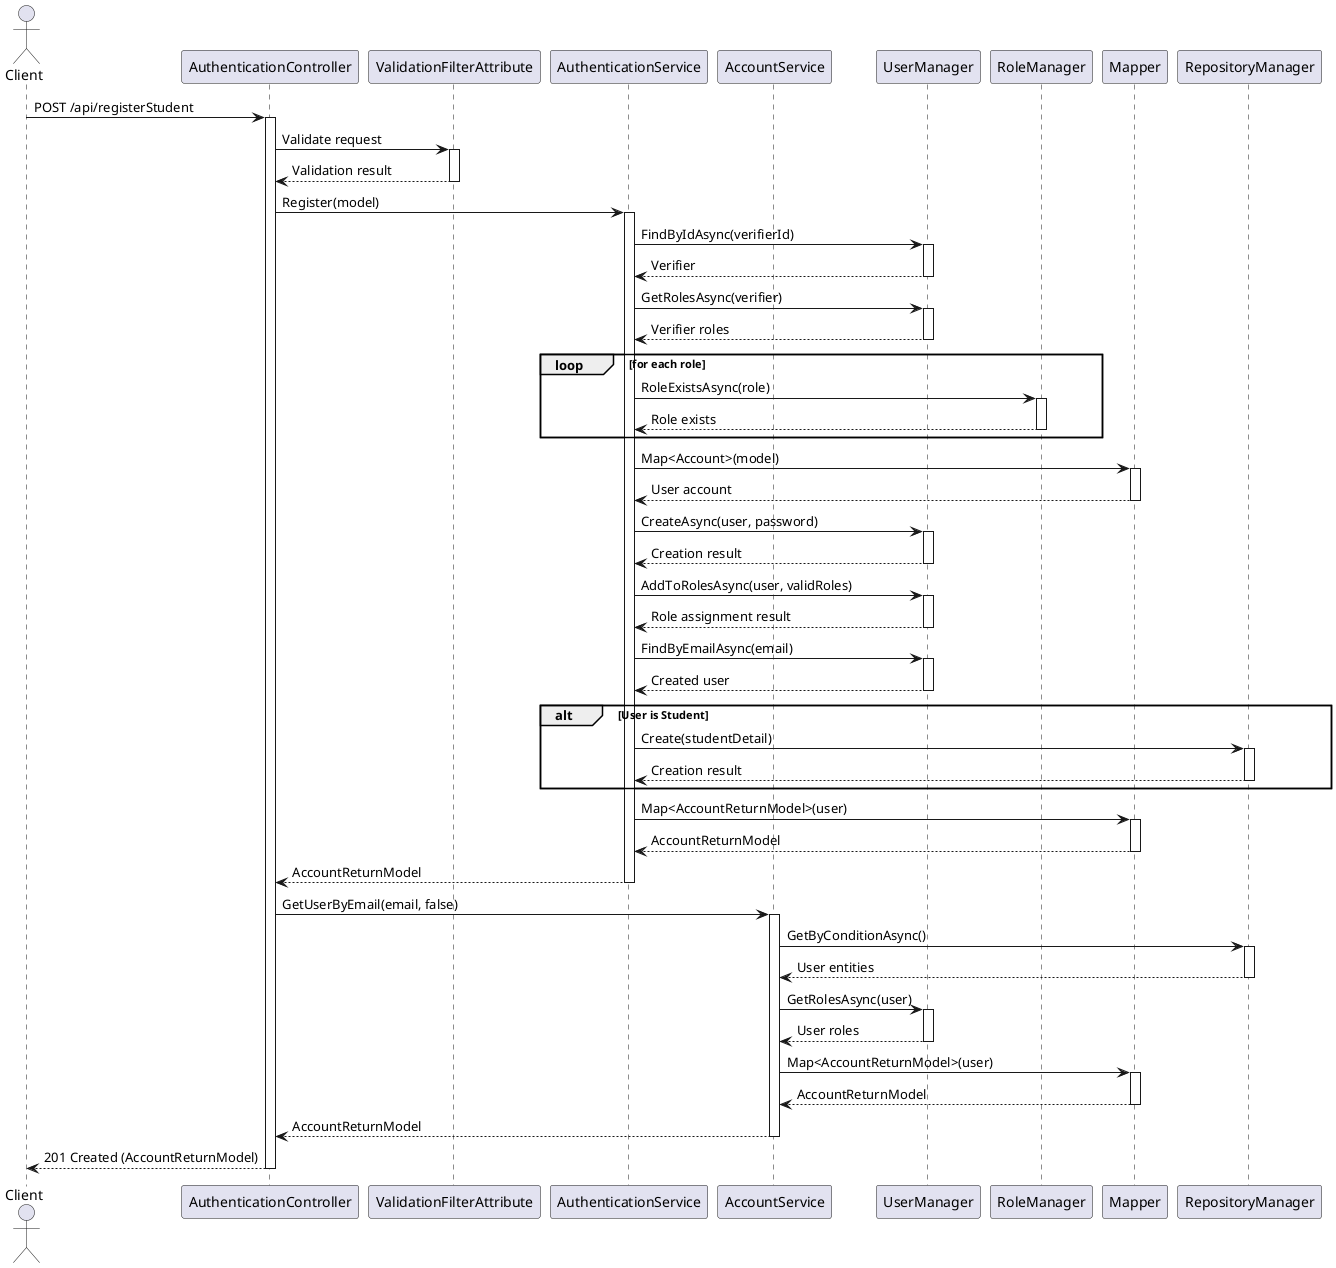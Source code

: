 @startuml Sequence Diagram

actor Client
participant "AuthenticationController" as Controller
participant "ValidationFilterAttribute" as ValidationFilter
participant "AuthenticationService" as AuthService
participant "AccountService" as AccService
participant "UserManager" as UserManager
participant "RoleManager" as RoleManager
participant "Mapper" as Mapper
participant "RepositoryManager" as RepoManager

Client -> Controller : POST /api/registerStudent
activate Controller

Controller -> ValidationFilter : Validate request
activate ValidationFilter
ValidationFilter --> Controller : Validation result
deactivate ValidationFilter

Controller -> AuthService : Register(model)
activate AuthService

AuthService -> UserManager : FindByIdAsync(verifierId)
activate UserManager
UserManager --> AuthService : Verifier
deactivate UserManager

AuthService -> UserManager : GetRolesAsync(verifier)
activate UserManager
UserManager --> AuthService : Verifier roles
deactivate UserManager

loop for each role
    AuthService -> RoleManager : RoleExistsAsync(role)
    activate RoleManager
    RoleManager --> AuthService : Role exists
    deactivate RoleManager
end

AuthService -> Mapper : Map<Account>(model)
activate Mapper
Mapper --> AuthService : User account
deactivate Mapper

AuthService -> UserManager : CreateAsync(user, password)
activate UserManager
UserManager --> AuthService : Creation result
deactivate UserManager

AuthService -> UserManager : AddToRolesAsync(user, validRoles)
activate UserManager
UserManager --> AuthService : Role assignment result
deactivate UserManager

AuthService -> UserManager : FindByEmailAsync(email)
activate UserManager
UserManager --> AuthService : Created user
deactivate UserManager

alt User is Student
    AuthService -> RepoManager : Create(studentDetail)
    activate RepoManager
    RepoManager --> AuthService : Creation result
    deactivate RepoManager
end

AuthService -> Mapper : Map<AccountReturnModel>(user)
activate Mapper
Mapper --> AuthService : AccountReturnModel
deactivate Mapper

AuthService --> Controller : AccountReturnModel
deactivate AuthService

Controller -> AccService : GetUserByEmail(email, false)
activate AccService

AccService -> RepoManager : GetByConditionAsync()
activate RepoManager
RepoManager --> AccService : User entities
deactivate RepoManager

AccService -> UserManager : GetRolesAsync(user)
activate UserManager
UserManager --> AccService : User roles
deactivate UserManager

AccService -> Mapper : Map<AccountReturnModel>(user)
activate Mapper
Mapper --> AccService : AccountReturnModel
deactivate Mapper

AccService --> Controller : AccountReturnModel
deactivate AccService

Controller --> Client : 201 Created (AccountReturnModel)
deactivate Controller

@enduml